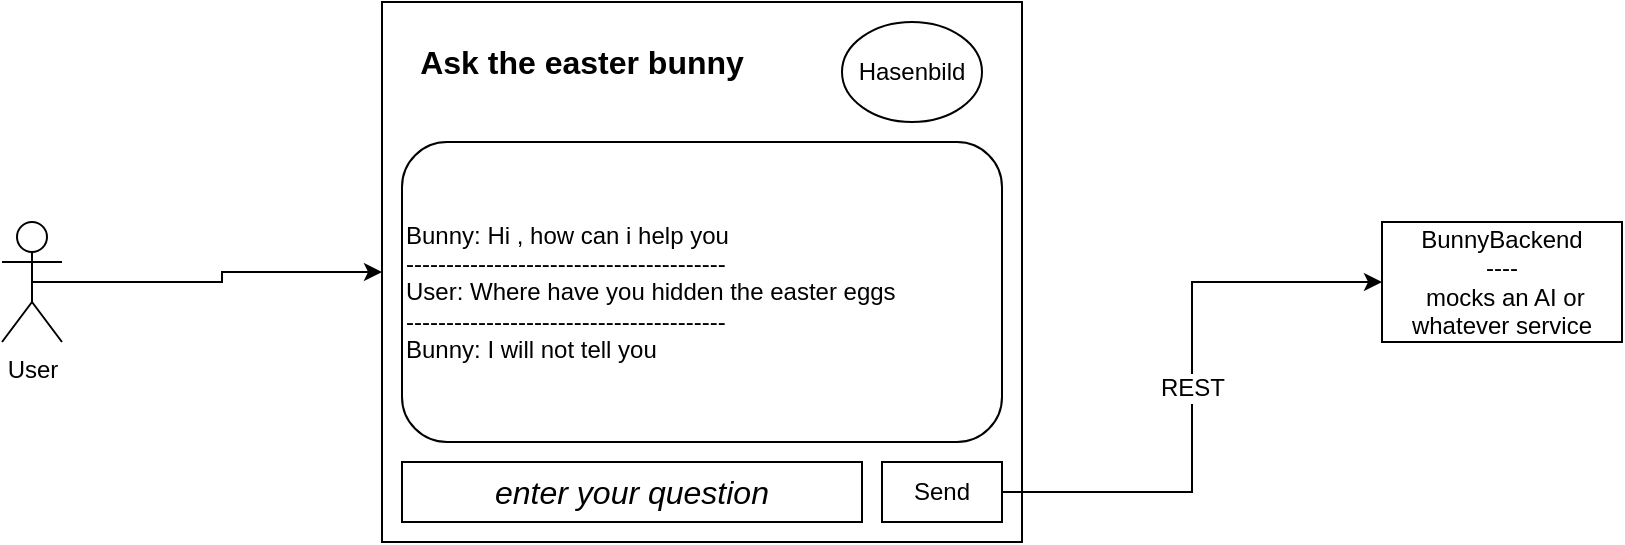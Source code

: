 <mxfile version="14.6.13" type="device"><diagram id="QHvcoaUxIFxWDyUhcZfi" name="Seite-1"><mxGraphModel dx="2249" dy="942" grid="1" gridSize="10" guides="1" tooltips="1" connect="1" arrows="1" fold="1" page="1" pageScale="1" pageWidth="827" pageHeight="1169" math="0" shadow="0"><root><mxCell id="0"/><mxCell id="1" parent="0"/><mxCell id="xRXibc9h8N-nBlfEzVDW-6" style="edgeStyle=orthogonalEdgeStyle;rounded=0;orthogonalLoop=1;jettySize=auto;html=1;exitX=0.5;exitY=0.5;exitDx=0;exitDy=0;exitPerimeter=0;entryX=0;entryY=0.5;entryDx=0;entryDy=0;fontSize=19;" edge="1" parent="1" source="xRXibc9h8N-nBlfEzVDW-1" target="xRXibc9h8N-nBlfEzVDW-2"><mxGeometry relative="1" as="geometry"/></mxCell><mxCell id="xRXibc9h8N-nBlfEzVDW-1" value="User" style="shape=umlActor;verticalLabelPosition=bottom;verticalAlign=top;html=1;outlineConnect=0;" vertex="1" parent="1"><mxGeometry x="-50" y="240" width="30" height="60" as="geometry"/></mxCell><mxCell id="xRXibc9h8N-nBlfEzVDW-2" value="" style="rounded=0;whiteSpace=wrap;html=1;" vertex="1" parent="1"><mxGeometry x="140" y="130" width="320" height="270" as="geometry"/></mxCell><mxCell id="xRXibc9h8N-nBlfEzVDW-3" value="Bunny: Hi , how can i help you&lt;br&gt;----------------------------------------&lt;br&gt;User: Where have you hidden the easter eggs&lt;br&gt;----------------------------------------&lt;br&gt;Bunny: I will not tell you" style="rounded=1;whiteSpace=wrap;html=1;align=left;" vertex="1" parent="1"><mxGeometry x="150" y="200" width="300" height="150" as="geometry"/></mxCell><mxCell id="xRXibc9h8N-nBlfEzVDW-4" value="Ask the easter bunny" style="text;html=1;strokeColor=none;fillColor=none;align=center;verticalAlign=middle;whiteSpace=wrap;rounded=0;fontSize=16;fontStyle=1" vertex="1" parent="1"><mxGeometry x="140" y="150" width="200" height="20" as="geometry"/></mxCell><mxCell id="xRXibc9h8N-nBlfEzVDW-5" value="Hasenbild" style="ellipse;whiteSpace=wrap;html=1;fontSize=12;" vertex="1" parent="1"><mxGeometry x="370" y="140" width="70" height="50" as="geometry"/></mxCell><mxCell id="xRXibc9h8N-nBlfEzVDW-7" value="&lt;i style=&quot;font-size: 16px;&quot;&gt;enter your question&lt;/i&gt;" style="rounded=0;whiteSpace=wrap;html=1;fontSize=16;" vertex="1" parent="1"><mxGeometry x="150" y="360" width="230" height="30" as="geometry"/></mxCell><mxCell id="xRXibc9h8N-nBlfEzVDW-11" value="REST" style="edgeStyle=orthogonalEdgeStyle;rounded=0;orthogonalLoop=1;jettySize=auto;html=1;exitX=1;exitY=0.5;exitDx=0;exitDy=0;entryX=0;entryY=0.5;entryDx=0;entryDy=0;fontSize=12;" edge="1" parent="1" source="xRXibc9h8N-nBlfEzVDW-9" target="xRXibc9h8N-nBlfEzVDW-10"><mxGeometry relative="1" as="geometry"/></mxCell><mxCell id="xRXibc9h8N-nBlfEzVDW-9" value="Send" style="rounded=0;whiteSpace=wrap;html=1;fontSize=12;" vertex="1" parent="1"><mxGeometry x="390" y="360" width="60" height="30" as="geometry"/></mxCell><mxCell id="xRXibc9h8N-nBlfEzVDW-10" value="BunnyBackend&lt;br&gt;----&lt;br&gt;&amp;nbsp;mocks an AI or whatever service" style="rounded=0;whiteSpace=wrap;html=1;fontSize=12;" vertex="1" parent="1"><mxGeometry x="640" y="240" width="120" height="60" as="geometry"/></mxCell></root></mxGraphModel></diagram></mxfile>